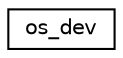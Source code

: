 digraph "Graphical Class Hierarchy"
{
 // LATEX_PDF_SIZE
  edge [fontname="Helvetica",fontsize="10",labelfontname="Helvetica",labelfontsize="10"];
  node [fontname="Helvetica",fontsize="10",shape=record];
  rankdir="LR";
  Node0 [label="os_dev",height=0.2,width=0.4,color="black", fillcolor="white", style="filled",URL="$structos__dev.html",tooltip="Device structure."];
}
